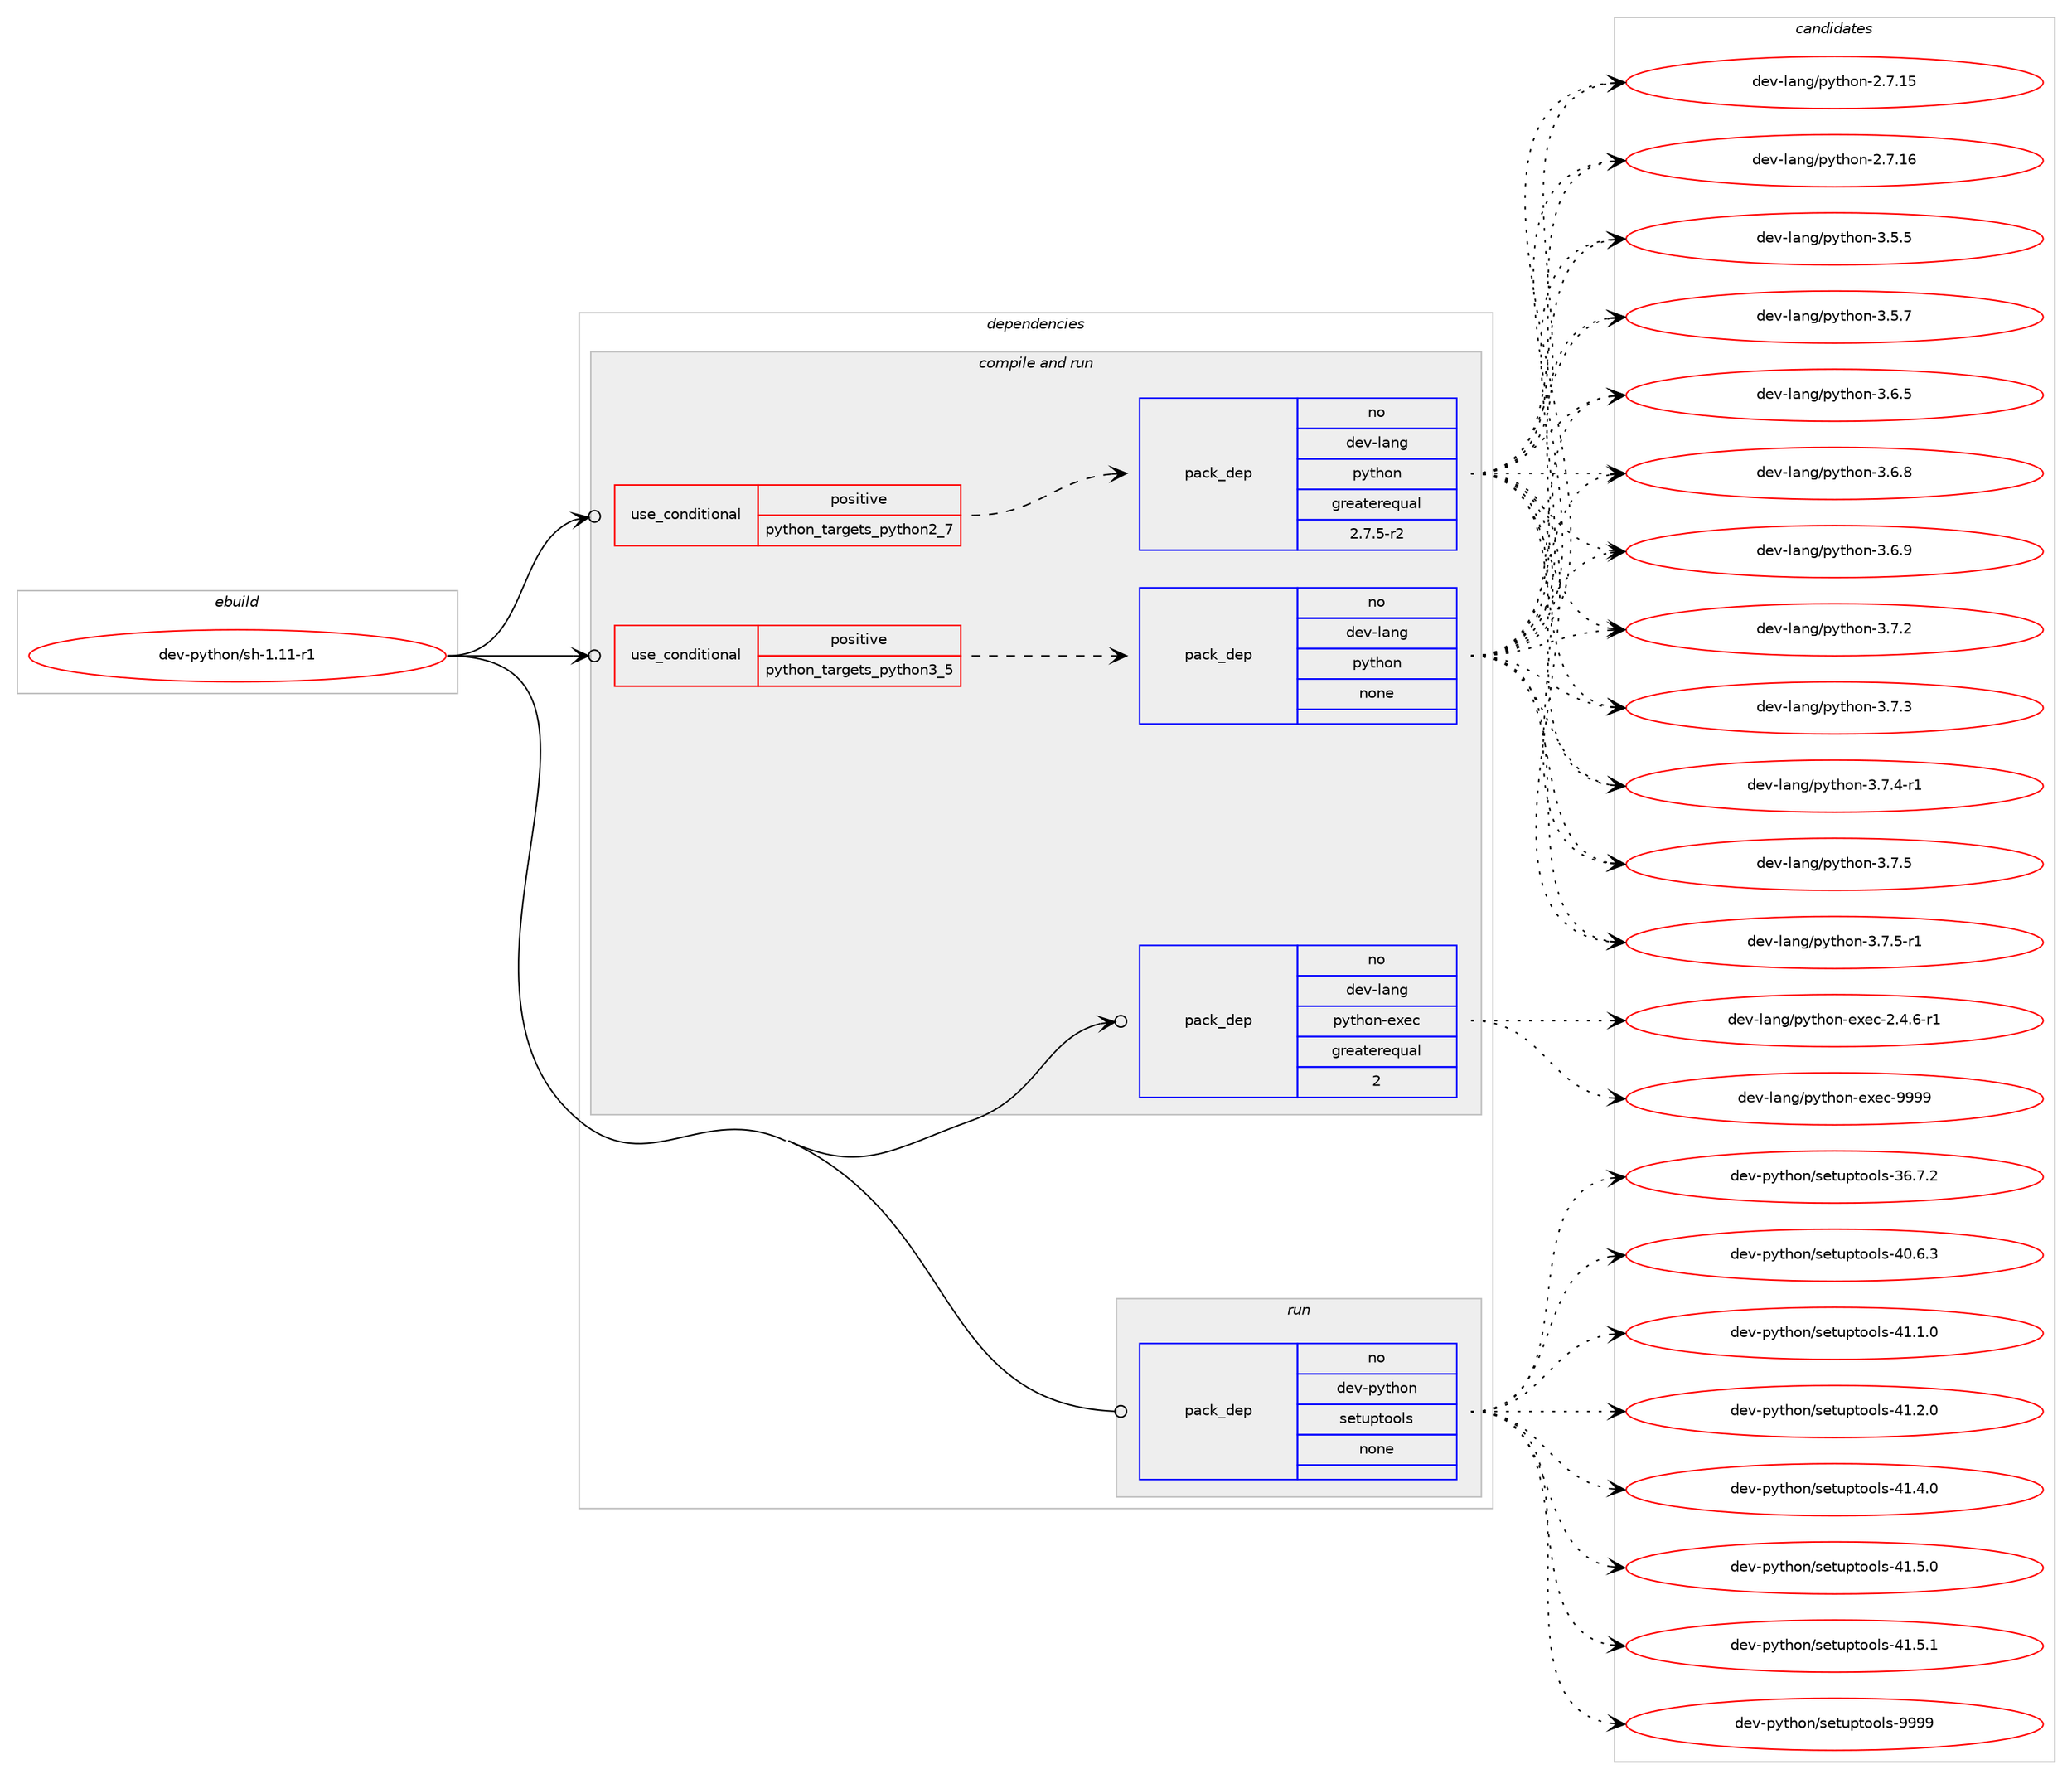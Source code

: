 digraph prolog {

# *************
# Graph options
# *************

newrank=true;
concentrate=true;
compound=true;
graph [rankdir=LR,fontname=Helvetica,fontsize=10,ranksep=1.5];#, ranksep=2.5, nodesep=0.2];
edge  [arrowhead=vee];
node  [fontname=Helvetica,fontsize=10];

# **********
# The ebuild
# **********

subgraph cluster_leftcol {
color=gray;
rank=same;
label=<<i>ebuild</i>>;
id [label="dev-python/sh-1.11-r1", color=red, width=4, href="../dev-python/sh-1.11-r1.svg"];
}

# ****************
# The dependencies
# ****************

subgraph cluster_midcol {
color=gray;
label=<<i>dependencies</i>>;
subgraph cluster_compile {
fillcolor="#eeeeee";
style=filled;
label=<<i>compile</i>>;
}
subgraph cluster_compileandrun {
fillcolor="#eeeeee";
style=filled;
label=<<i>compile and run</i>>;
subgraph cond149317 {
dependency637139 [label=<<TABLE BORDER="0" CELLBORDER="1" CELLSPACING="0" CELLPADDING="4"><TR><TD ROWSPAN="3" CELLPADDING="10">use_conditional</TD></TR><TR><TD>positive</TD></TR><TR><TD>python_targets_python2_7</TD></TR></TABLE>>, shape=none, color=red];
subgraph pack475941 {
dependency637140 [label=<<TABLE BORDER="0" CELLBORDER="1" CELLSPACING="0" CELLPADDING="4" WIDTH="220"><TR><TD ROWSPAN="6" CELLPADDING="30">pack_dep</TD></TR><TR><TD WIDTH="110">no</TD></TR><TR><TD>dev-lang</TD></TR><TR><TD>python</TD></TR><TR><TD>greaterequal</TD></TR><TR><TD>2.7.5-r2</TD></TR></TABLE>>, shape=none, color=blue];
}
dependency637139:e -> dependency637140:w [weight=20,style="dashed",arrowhead="vee"];
}
id:e -> dependency637139:w [weight=20,style="solid",arrowhead="odotvee"];
subgraph cond149318 {
dependency637141 [label=<<TABLE BORDER="0" CELLBORDER="1" CELLSPACING="0" CELLPADDING="4"><TR><TD ROWSPAN="3" CELLPADDING="10">use_conditional</TD></TR><TR><TD>positive</TD></TR><TR><TD>python_targets_python3_5</TD></TR></TABLE>>, shape=none, color=red];
subgraph pack475942 {
dependency637142 [label=<<TABLE BORDER="0" CELLBORDER="1" CELLSPACING="0" CELLPADDING="4" WIDTH="220"><TR><TD ROWSPAN="6" CELLPADDING="30">pack_dep</TD></TR><TR><TD WIDTH="110">no</TD></TR><TR><TD>dev-lang</TD></TR><TR><TD>python</TD></TR><TR><TD>none</TD></TR><TR><TD></TD></TR></TABLE>>, shape=none, color=blue];
}
dependency637141:e -> dependency637142:w [weight=20,style="dashed",arrowhead="vee"];
}
id:e -> dependency637141:w [weight=20,style="solid",arrowhead="odotvee"];
subgraph pack475943 {
dependency637143 [label=<<TABLE BORDER="0" CELLBORDER="1" CELLSPACING="0" CELLPADDING="4" WIDTH="220"><TR><TD ROWSPAN="6" CELLPADDING="30">pack_dep</TD></TR><TR><TD WIDTH="110">no</TD></TR><TR><TD>dev-lang</TD></TR><TR><TD>python-exec</TD></TR><TR><TD>greaterequal</TD></TR><TR><TD>2</TD></TR></TABLE>>, shape=none, color=blue];
}
id:e -> dependency637143:w [weight=20,style="solid",arrowhead="odotvee"];
}
subgraph cluster_run {
fillcolor="#eeeeee";
style=filled;
label=<<i>run</i>>;
subgraph pack475944 {
dependency637144 [label=<<TABLE BORDER="0" CELLBORDER="1" CELLSPACING="0" CELLPADDING="4" WIDTH="220"><TR><TD ROWSPAN="6" CELLPADDING="30">pack_dep</TD></TR><TR><TD WIDTH="110">no</TD></TR><TR><TD>dev-python</TD></TR><TR><TD>setuptools</TD></TR><TR><TD>none</TD></TR><TR><TD></TD></TR></TABLE>>, shape=none, color=blue];
}
id:e -> dependency637144:w [weight=20,style="solid",arrowhead="odot"];
}
}

# **************
# The candidates
# **************

subgraph cluster_choices {
rank=same;
color=gray;
label=<<i>candidates</i>>;

subgraph choice475941 {
color=black;
nodesep=1;
choice10010111845108971101034711212111610411111045504655464953 [label="dev-lang/python-2.7.15", color=red, width=4,href="../dev-lang/python-2.7.15.svg"];
choice10010111845108971101034711212111610411111045504655464954 [label="dev-lang/python-2.7.16", color=red, width=4,href="../dev-lang/python-2.7.16.svg"];
choice100101118451089711010347112121116104111110455146534653 [label="dev-lang/python-3.5.5", color=red, width=4,href="../dev-lang/python-3.5.5.svg"];
choice100101118451089711010347112121116104111110455146534655 [label="dev-lang/python-3.5.7", color=red, width=4,href="../dev-lang/python-3.5.7.svg"];
choice100101118451089711010347112121116104111110455146544653 [label="dev-lang/python-3.6.5", color=red, width=4,href="../dev-lang/python-3.6.5.svg"];
choice100101118451089711010347112121116104111110455146544656 [label="dev-lang/python-3.6.8", color=red, width=4,href="../dev-lang/python-3.6.8.svg"];
choice100101118451089711010347112121116104111110455146544657 [label="dev-lang/python-3.6.9", color=red, width=4,href="../dev-lang/python-3.6.9.svg"];
choice100101118451089711010347112121116104111110455146554650 [label="dev-lang/python-3.7.2", color=red, width=4,href="../dev-lang/python-3.7.2.svg"];
choice100101118451089711010347112121116104111110455146554651 [label="dev-lang/python-3.7.3", color=red, width=4,href="../dev-lang/python-3.7.3.svg"];
choice1001011184510897110103471121211161041111104551465546524511449 [label="dev-lang/python-3.7.4-r1", color=red, width=4,href="../dev-lang/python-3.7.4-r1.svg"];
choice100101118451089711010347112121116104111110455146554653 [label="dev-lang/python-3.7.5", color=red, width=4,href="../dev-lang/python-3.7.5.svg"];
choice1001011184510897110103471121211161041111104551465546534511449 [label="dev-lang/python-3.7.5-r1", color=red, width=4,href="../dev-lang/python-3.7.5-r1.svg"];
dependency637140:e -> choice10010111845108971101034711212111610411111045504655464953:w [style=dotted,weight="100"];
dependency637140:e -> choice10010111845108971101034711212111610411111045504655464954:w [style=dotted,weight="100"];
dependency637140:e -> choice100101118451089711010347112121116104111110455146534653:w [style=dotted,weight="100"];
dependency637140:e -> choice100101118451089711010347112121116104111110455146534655:w [style=dotted,weight="100"];
dependency637140:e -> choice100101118451089711010347112121116104111110455146544653:w [style=dotted,weight="100"];
dependency637140:e -> choice100101118451089711010347112121116104111110455146544656:w [style=dotted,weight="100"];
dependency637140:e -> choice100101118451089711010347112121116104111110455146544657:w [style=dotted,weight="100"];
dependency637140:e -> choice100101118451089711010347112121116104111110455146554650:w [style=dotted,weight="100"];
dependency637140:e -> choice100101118451089711010347112121116104111110455146554651:w [style=dotted,weight="100"];
dependency637140:e -> choice1001011184510897110103471121211161041111104551465546524511449:w [style=dotted,weight="100"];
dependency637140:e -> choice100101118451089711010347112121116104111110455146554653:w [style=dotted,weight="100"];
dependency637140:e -> choice1001011184510897110103471121211161041111104551465546534511449:w [style=dotted,weight="100"];
}
subgraph choice475942 {
color=black;
nodesep=1;
choice10010111845108971101034711212111610411111045504655464953 [label="dev-lang/python-2.7.15", color=red, width=4,href="../dev-lang/python-2.7.15.svg"];
choice10010111845108971101034711212111610411111045504655464954 [label="dev-lang/python-2.7.16", color=red, width=4,href="../dev-lang/python-2.7.16.svg"];
choice100101118451089711010347112121116104111110455146534653 [label="dev-lang/python-3.5.5", color=red, width=4,href="../dev-lang/python-3.5.5.svg"];
choice100101118451089711010347112121116104111110455146534655 [label="dev-lang/python-3.5.7", color=red, width=4,href="../dev-lang/python-3.5.7.svg"];
choice100101118451089711010347112121116104111110455146544653 [label="dev-lang/python-3.6.5", color=red, width=4,href="../dev-lang/python-3.6.5.svg"];
choice100101118451089711010347112121116104111110455146544656 [label="dev-lang/python-3.6.8", color=red, width=4,href="../dev-lang/python-3.6.8.svg"];
choice100101118451089711010347112121116104111110455146544657 [label="dev-lang/python-3.6.9", color=red, width=4,href="../dev-lang/python-3.6.9.svg"];
choice100101118451089711010347112121116104111110455146554650 [label="dev-lang/python-3.7.2", color=red, width=4,href="../dev-lang/python-3.7.2.svg"];
choice100101118451089711010347112121116104111110455146554651 [label="dev-lang/python-3.7.3", color=red, width=4,href="../dev-lang/python-3.7.3.svg"];
choice1001011184510897110103471121211161041111104551465546524511449 [label="dev-lang/python-3.7.4-r1", color=red, width=4,href="../dev-lang/python-3.7.4-r1.svg"];
choice100101118451089711010347112121116104111110455146554653 [label="dev-lang/python-3.7.5", color=red, width=4,href="../dev-lang/python-3.7.5.svg"];
choice1001011184510897110103471121211161041111104551465546534511449 [label="dev-lang/python-3.7.5-r1", color=red, width=4,href="../dev-lang/python-3.7.5-r1.svg"];
dependency637142:e -> choice10010111845108971101034711212111610411111045504655464953:w [style=dotted,weight="100"];
dependency637142:e -> choice10010111845108971101034711212111610411111045504655464954:w [style=dotted,weight="100"];
dependency637142:e -> choice100101118451089711010347112121116104111110455146534653:w [style=dotted,weight="100"];
dependency637142:e -> choice100101118451089711010347112121116104111110455146534655:w [style=dotted,weight="100"];
dependency637142:e -> choice100101118451089711010347112121116104111110455146544653:w [style=dotted,weight="100"];
dependency637142:e -> choice100101118451089711010347112121116104111110455146544656:w [style=dotted,weight="100"];
dependency637142:e -> choice100101118451089711010347112121116104111110455146544657:w [style=dotted,weight="100"];
dependency637142:e -> choice100101118451089711010347112121116104111110455146554650:w [style=dotted,weight="100"];
dependency637142:e -> choice100101118451089711010347112121116104111110455146554651:w [style=dotted,weight="100"];
dependency637142:e -> choice1001011184510897110103471121211161041111104551465546524511449:w [style=dotted,weight="100"];
dependency637142:e -> choice100101118451089711010347112121116104111110455146554653:w [style=dotted,weight="100"];
dependency637142:e -> choice1001011184510897110103471121211161041111104551465546534511449:w [style=dotted,weight="100"];
}
subgraph choice475943 {
color=black;
nodesep=1;
choice10010111845108971101034711212111610411111045101120101994550465246544511449 [label="dev-lang/python-exec-2.4.6-r1", color=red, width=4,href="../dev-lang/python-exec-2.4.6-r1.svg"];
choice10010111845108971101034711212111610411111045101120101994557575757 [label="dev-lang/python-exec-9999", color=red, width=4,href="../dev-lang/python-exec-9999.svg"];
dependency637143:e -> choice10010111845108971101034711212111610411111045101120101994550465246544511449:w [style=dotted,weight="100"];
dependency637143:e -> choice10010111845108971101034711212111610411111045101120101994557575757:w [style=dotted,weight="100"];
}
subgraph choice475944 {
color=black;
nodesep=1;
choice100101118451121211161041111104711510111611711211611111110811545515446554650 [label="dev-python/setuptools-36.7.2", color=red, width=4,href="../dev-python/setuptools-36.7.2.svg"];
choice100101118451121211161041111104711510111611711211611111110811545524846544651 [label="dev-python/setuptools-40.6.3", color=red, width=4,href="../dev-python/setuptools-40.6.3.svg"];
choice100101118451121211161041111104711510111611711211611111110811545524946494648 [label="dev-python/setuptools-41.1.0", color=red, width=4,href="../dev-python/setuptools-41.1.0.svg"];
choice100101118451121211161041111104711510111611711211611111110811545524946504648 [label="dev-python/setuptools-41.2.0", color=red, width=4,href="../dev-python/setuptools-41.2.0.svg"];
choice100101118451121211161041111104711510111611711211611111110811545524946524648 [label="dev-python/setuptools-41.4.0", color=red, width=4,href="../dev-python/setuptools-41.4.0.svg"];
choice100101118451121211161041111104711510111611711211611111110811545524946534648 [label="dev-python/setuptools-41.5.0", color=red, width=4,href="../dev-python/setuptools-41.5.0.svg"];
choice100101118451121211161041111104711510111611711211611111110811545524946534649 [label="dev-python/setuptools-41.5.1", color=red, width=4,href="../dev-python/setuptools-41.5.1.svg"];
choice10010111845112121116104111110471151011161171121161111111081154557575757 [label="dev-python/setuptools-9999", color=red, width=4,href="../dev-python/setuptools-9999.svg"];
dependency637144:e -> choice100101118451121211161041111104711510111611711211611111110811545515446554650:w [style=dotted,weight="100"];
dependency637144:e -> choice100101118451121211161041111104711510111611711211611111110811545524846544651:w [style=dotted,weight="100"];
dependency637144:e -> choice100101118451121211161041111104711510111611711211611111110811545524946494648:w [style=dotted,weight="100"];
dependency637144:e -> choice100101118451121211161041111104711510111611711211611111110811545524946504648:w [style=dotted,weight="100"];
dependency637144:e -> choice100101118451121211161041111104711510111611711211611111110811545524946524648:w [style=dotted,weight="100"];
dependency637144:e -> choice100101118451121211161041111104711510111611711211611111110811545524946534648:w [style=dotted,weight="100"];
dependency637144:e -> choice100101118451121211161041111104711510111611711211611111110811545524946534649:w [style=dotted,weight="100"];
dependency637144:e -> choice10010111845112121116104111110471151011161171121161111111081154557575757:w [style=dotted,weight="100"];
}
}

}
